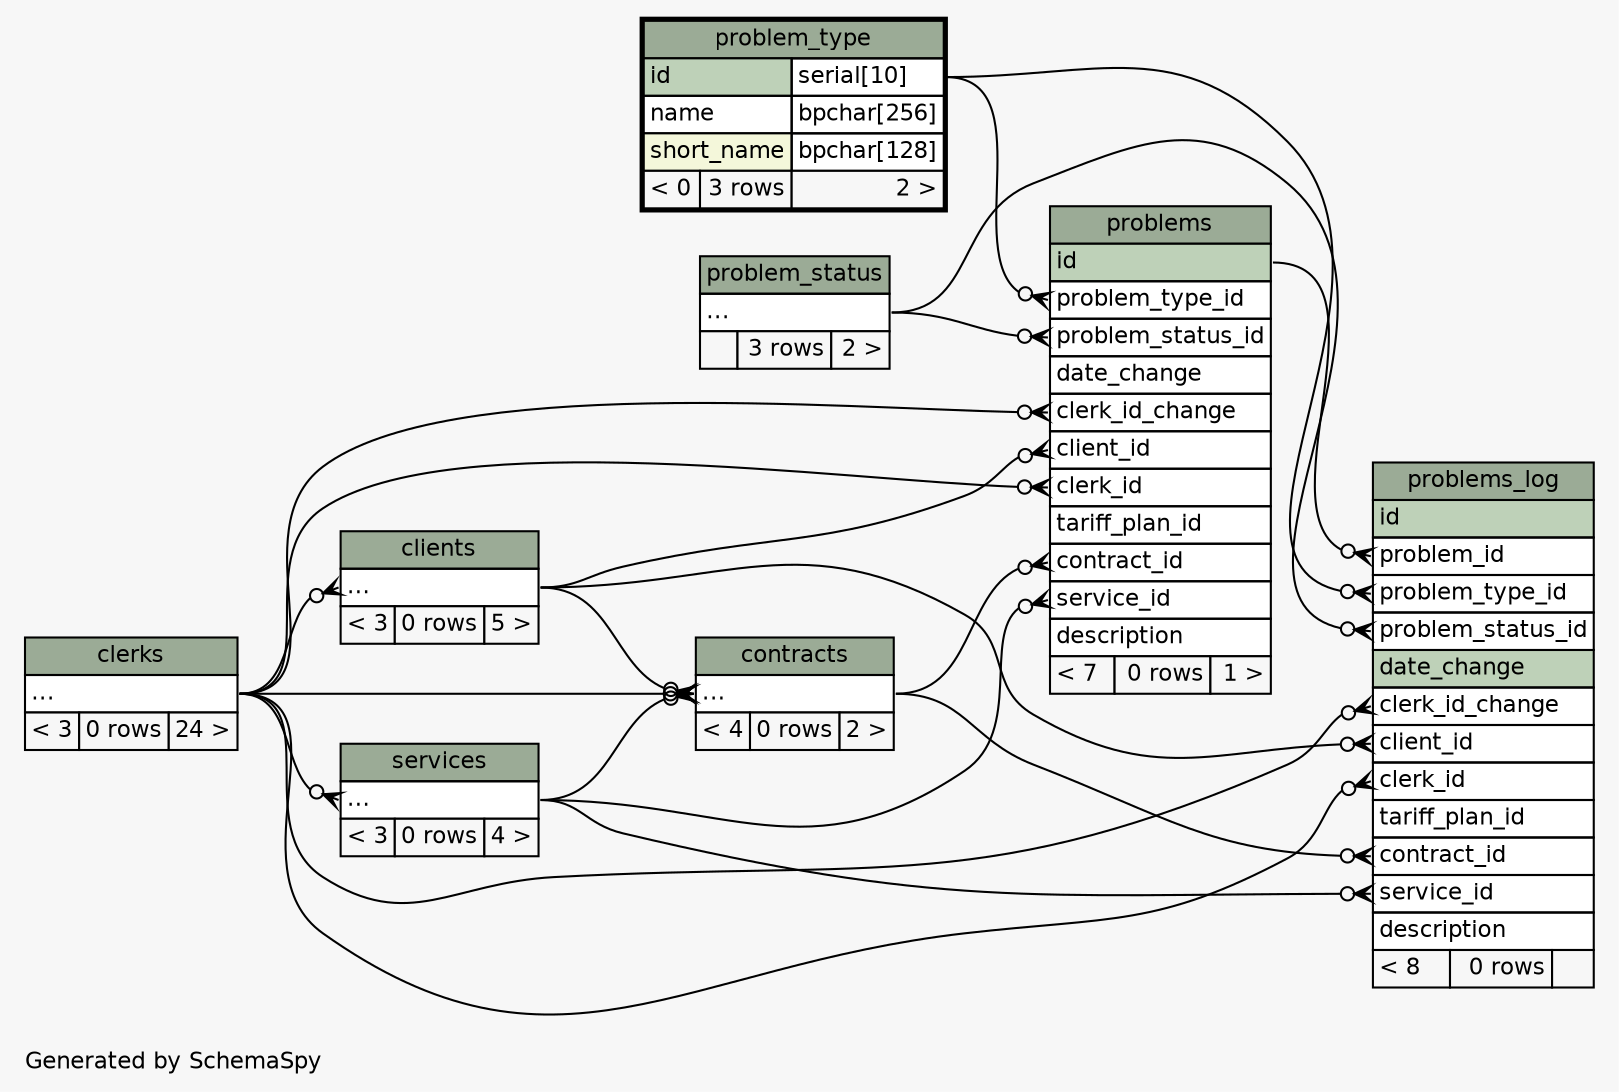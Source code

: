 // dot 2.26.0 on Linux 2.6.32-358.2.1.el6.x86_64
// SchemaSpy rev 590
digraph "twoDegreesRelationshipsDiagram" {
  graph [
    rankdir="RL"
    bgcolor="#f7f7f7"
    label="\nGenerated by SchemaSpy"
    labeljust="l"
    nodesep="0.18"
    ranksep="0.46"
    fontname="Helvetica"
    fontsize="11"
  ];
  node [
    fontname="Helvetica"
    fontsize="11"
    shape="plaintext"
  ];
  edge [
    arrowsize="0.8"
  ];
  "clients":"elipses":w -> "clerks":"elipses":e [arrowhead=none dir=back arrowtail=crowodot];
  "contracts":"elipses":w -> "clerks":"elipses":e [arrowhead=none dir=back arrowtail=crowodot];
  "contracts":"elipses":w -> "clients":"elipses":e [arrowhead=none dir=back arrowtail=crowodot];
  "contracts":"elipses":w -> "services":"elipses":e [arrowhead=none dir=back arrowtail=crowodot];
  "problems":"clerk_id":w -> "clerks":"elipses":e [arrowhead=none dir=back arrowtail=crowodot];
  "problems":"clerk_id_change":w -> "clerks":"elipses":e [arrowhead=none dir=back arrowtail=crowodot];
  "problems":"client_id":w -> "clients":"elipses":e [arrowhead=none dir=back arrowtail=crowodot];
  "problems":"contract_id":w -> "contracts":"elipses":e [arrowhead=none dir=back arrowtail=crowodot];
  "problems":"problem_status_id":w -> "problem_status":"elipses":e [arrowhead=none dir=back arrowtail=crowodot];
  "problems":"problem_type_id":w -> "problem_type":"id.type":e [arrowhead=none dir=back arrowtail=crowodot];
  "problems":"service_id":w -> "services":"elipses":e [arrowhead=none dir=back arrowtail=crowodot];
  "problems_log":"clerk_id":w -> "clerks":"elipses":e [arrowhead=none dir=back arrowtail=crowodot];
  "problems_log":"clerk_id_change":w -> "clerks":"elipses":e [arrowhead=none dir=back arrowtail=crowodot];
  "problems_log":"client_id":w -> "clients":"elipses":e [arrowhead=none dir=back arrowtail=crowodot];
  "problems_log":"contract_id":w -> "contracts":"elipses":e [arrowhead=none dir=back arrowtail=crowodot];
  "problems_log":"problem_id":w -> "problems":"id":e [arrowhead=none dir=back arrowtail=crowodot];
  "problems_log":"problem_status_id":w -> "problem_status":"elipses":e [arrowhead=none dir=back arrowtail=crowodot];
  "problems_log":"problem_type_id":w -> "problem_type":"id.type":e [arrowhead=none dir=back arrowtail=crowodot];
  "problems_log":"service_id":w -> "services":"elipses":e [arrowhead=none dir=back arrowtail=crowodot];
  "services":"elipses":w -> "clerks":"elipses":e [arrowhead=none dir=back arrowtail=crowodot];
  "clerks" [
    label=<
    <TABLE BORDER="0" CELLBORDER="1" CELLSPACING="0" BGCOLOR="#ffffff">
      <TR><TD COLSPAN="3" BGCOLOR="#9bab96" ALIGN="CENTER">clerks</TD></TR>
      <TR><TD PORT="elipses" COLSPAN="3" ALIGN="LEFT">...</TD></TR>
      <TR><TD ALIGN="LEFT" BGCOLOR="#f7f7f7">&lt; 3</TD><TD ALIGN="RIGHT" BGCOLOR="#f7f7f7">0 rows</TD><TD ALIGN="RIGHT" BGCOLOR="#f7f7f7">24 &gt;</TD></TR>
    </TABLE>>
    URL="clerks.html"
    tooltip="clerks"
  ];
  "clients" [
    label=<
    <TABLE BORDER="0" CELLBORDER="1" CELLSPACING="0" BGCOLOR="#ffffff">
      <TR><TD COLSPAN="3" BGCOLOR="#9bab96" ALIGN="CENTER">clients</TD></TR>
      <TR><TD PORT="elipses" COLSPAN="3" ALIGN="LEFT">...</TD></TR>
      <TR><TD ALIGN="LEFT" BGCOLOR="#f7f7f7">&lt; 3</TD><TD ALIGN="RIGHT" BGCOLOR="#f7f7f7">0 rows</TD><TD ALIGN="RIGHT" BGCOLOR="#f7f7f7">5 &gt;</TD></TR>
    </TABLE>>
    URL="clients.html"
    tooltip="clients"
  ];
  "contracts" [
    label=<
    <TABLE BORDER="0" CELLBORDER="1" CELLSPACING="0" BGCOLOR="#ffffff">
      <TR><TD COLSPAN="3" BGCOLOR="#9bab96" ALIGN="CENTER">contracts</TD></TR>
      <TR><TD PORT="elipses" COLSPAN="3" ALIGN="LEFT">...</TD></TR>
      <TR><TD ALIGN="LEFT" BGCOLOR="#f7f7f7">&lt; 4</TD><TD ALIGN="RIGHT" BGCOLOR="#f7f7f7">0 rows</TD><TD ALIGN="RIGHT" BGCOLOR="#f7f7f7">2 &gt;</TD></TR>
    </TABLE>>
    URL="contracts.html"
    tooltip="contracts"
  ];
  "problem_status" [
    label=<
    <TABLE BORDER="0" CELLBORDER="1" CELLSPACING="0" BGCOLOR="#ffffff">
      <TR><TD COLSPAN="3" BGCOLOR="#9bab96" ALIGN="CENTER">problem_status</TD></TR>
      <TR><TD PORT="elipses" COLSPAN="3" ALIGN="LEFT">...</TD></TR>
      <TR><TD ALIGN="LEFT" BGCOLOR="#f7f7f7">  </TD><TD ALIGN="RIGHT" BGCOLOR="#f7f7f7">3 rows</TD><TD ALIGN="RIGHT" BGCOLOR="#f7f7f7">2 &gt;</TD></TR>
    </TABLE>>
    URL="problem_status.html"
    tooltip="problem_status"
  ];
  "problem_type" [
    label=<
    <TABLE BORDER="2" CELLBORDER="1" CELLSPACING="0" BGCOLOR="#ffffff">
      <TR><TD COLSPAN="3" BGCOLOR="#9bab96" ALIGN="CENTER">problem_type</TD></TR>
      <TR><TD PORT="id" COLSPAN="2" BGCOLOR="#bed1b8" ALIGN="LEFT">id</TD><TD PORT="id.type" ALIGN="LEFT">serial[10]</TD></TR>
      <TR><TD PORT="name" COLSPAN="2" ALIGN="LEFT">name</TD><TD PORT="name.type" ALIGN="LEFT">bpchar[256]</TD></TR>
      <TR><TD PORT="short_name" COLSPAN="2" BGCOLOR="#f4f7da" ALIGN="LEFT">short_name</TD><TD PORT="short_name.type" ALIGN="LEFT">bpchar[128]</TD></TR>
      <TR><TD ALIGN="LEFT" BGCOLOR="#f7f7f7">&lt; 0</TD><TD ALIGN="RIGHT" BGCOLOR="#f7f7f7">3 rows</TD><TD ALIGN="RIGHT" BGCOLOR="#f7f7f7">2 &gt;</TD></TR>
    </TABLE>>
    URL="problem_type.html"
    tooltip="problem_type"
  ];
  "problems" [
    label=<
    <TABLE BORDER="0" CELLBORDER="1" CELLSPACING="0" BGCOLOR="#ffffff">
      <TR><TD COLSPAN="3" BGCOLOR="#9bab96" ALIGN="CENTER">problems</TD></TR>
      <TR><TD PORT="id" COLSPAN="3" BGCOLOR="#bed1b8" ALIGN="LEFT">id</TD></TR>
      <TR><TD PORT="problem_type_id" COLSPAN="3" ALIGN="LEFT">problem_type_id</TD></TR>
      <TR><TD PORT="problem_status_id" COLSPAN="3" ALIGN="LEFT">problem_status_id</TD></TR>
      <TR><TD PORT="date_change" COLSPAN="3" ALIGN="LEFT">date_change</TD></TR>
      <TR><TD PORT="clerk_id_change" COLSPAN="3" ALIGN="LEFT">clerk_id_change</TD></TR>
      <TR><TD PORT="client_id" COLSPAN="3" ALIGN="LEFT">client_id</TD></TR>
      <TR><TD PORT="clerk_id" COLSPAN="3" ALIGN="LEFT">clerk_id</TD></TR>
      <TR><TD PORT="tariff_plan_id" COLSPAN="3" ALIGN="LEFT">tariff_plan_id</TD></TR>
      <TR><TD PORT="contract_id" COLSPAN="3" ALIGN="LEFT">contract_id</TD></TR>
      <TR><TD PORT="service_id" COLSPAN="3" ALIGN="LEFT">service_id</TD></TR>
      <TR><TD PORT="description" COLSPAN="3" ALIGN="LEFT">description</TD></TR>
      <TR><TD ALIGN="LEFT" BGCOLOR="#f7f7f7">&lt; 7</TD><TD ALIGN="RIGHT" BGCOLOR="#f7f7f7">0 rows</TD><TD ALIGN="RIGHT" BGCOLOR="#f7f7f7">1 &gt;</TD></TR>
    </TABLE>>
    URL="problems.html"
    tooltip="problems"
  ];
  "problems_log" [
    label=<
    <TABLE BORDER="0" CELLBORDER="1" CELLSPACING="0" BGCOLOR="#ffffff">
      <TR><TD COLSPAN="3" BGCOLOR="#9bab96" ALIGN="CENTER">problems_log</TD></TR>
      <TR><TD PORT="id" COLSPAN="3" BGCOLOR="#bed1b8" ALIGN="LEFT">id</TD></TR>
      <TR><TD PORT="problem_id" COLSPAN="3" ALIGN="LEFT">problem_id</TD></TR>
      <TR><TD PORT="problem_type_id" COLSPAN="3" ALIGN="LEFT">problem_type_id</TD></TR>
      <TR><TD PORT="problem_status_id" COLSPAN="3" ALIGN="LEFT">problem_status_id</TD></TR>
      <TR><TD PORT="date_change" COLSPAN="3" BGCOLOR="#bed1b8" ALIGN="LEFT">date_change</TD></TR>
      <TR><TD PORT="clerk_id_change" COLSPAN="3" ALIGN="LEFT">clerk_id_change</TD></TR>
      <TR><TD PORT="client_id" COLSPAN="3" ALIGN="LEFT">client_id</TD></TR>
      <TR><TD PORT="clerk_id" COLSPAN="3" ALIGN="LEFT">clerk_id</TD></TR>
      <TR><TD PORT="tariff_plan_id" COLSPAN="3" ALIGN="LEFT">tariff_plan_id</TD></TR>
      <TR><TD PORT="contract_id" COLSPAN="3" ALIGN="LEFT">contract_id</TD></TR>
      <TR><TD PORT="service_id" COLSPAN="3" ALIGN="LEFT">service_id</TD></TR>
      <TR><TD PORT="description" COLSPAN="3" ALIGN="LEFT">description</TD></TR>
      <TR><TD ALIGN="LEFT" BGCOLOR="#f7f7f7">&lt; 8</TD><TD ALIGN="RIGHT" BGCOLOR="#f7f7f7">0 rows</TD><TD ALIGN="RIGHT" BGCOLOR="#f7f7f7">  </TD></TR>
    </TABLE>>
    URL="problems_log.html"
    tooltip="problems_log"
  ];
  "services" [
    label=<
    <TABLE BORDER="0" CELLBORDER="1" CELLSPACING="0" BGCOLOR="#ffffff">
      <TR><TD COLSPAN="3" BGCOLOR="#9bab96" ALIGN="CENTER">services</TD></TR>
      <TR><TD PORT="elipses" COLSPAN="3" ALIGN="LEFT">...</TD></TR>
      <TR><TD ALIGN="LEFT" BGCOLOR="#f7f7f7">&lt; 3</TD><TD ALIGN="RIGHT" BGCOLOR="#f7f7f7">0 rows</TD><TD ALIGN="RIGHT" BGCOLOR="#f7f7f7">4 &gt;</TD></TR>
    </TABLE>>
    URL="services.html"
    tooltip="services"
  ];
}
